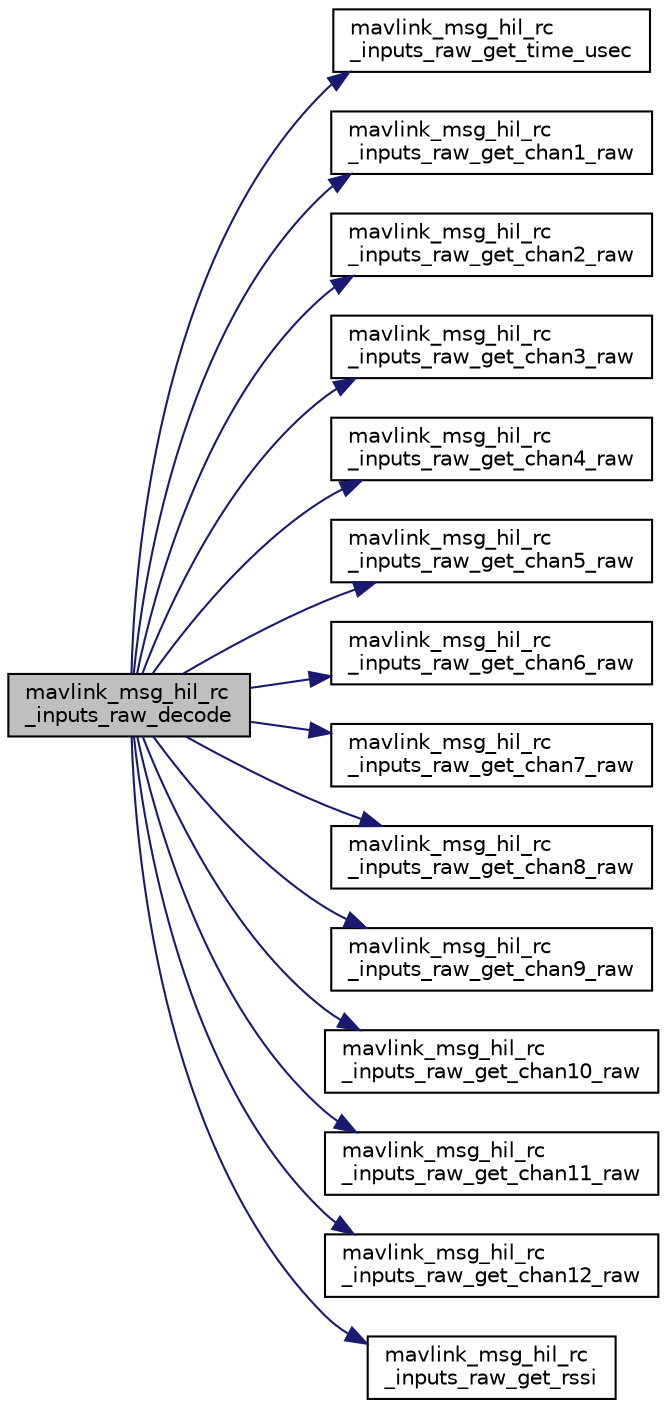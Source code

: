 digraph "mavlink_msg_hil_rc_inputs_raw_decode"
{
 // INTERACTIVE_SVG=YES
  edge [fontname="Helvetica",fontsize="10",labelfontname="Helvetica",labelfontsize="10"];
  node [fontname="Helvetica",fontsize="10",shape=record];
  rankdir="LR";
  Node1 [label="mavlink_msg_hil_rc\l_inputs_raw_decode",height=0.2,width=0.4,color="black", fillcolor="grey75", style="filled" fontcolor="black"];
  Node1 -> Node2 [color="midnightblue",fontsize="10",style="solid",fontname="Helvetica"];
  Node2 [label="mavlink_msg_hil_rc\l_inputs_raw_get_time_usec",height=0.2,width=0.4,color="black", fillcolor="white", style="filled",URL="$mavlink__msg__hil__rc__inputs__raw_8h.html#aa1441ac96d90bf4d0b37c754f41eb726",tooltip="Send a hil_rc_inputs_raw message. "];
  Node1 -> Node3 [color="midnightblue",fontsize="10",style="solid",fontname="Helvetica"];
  Node3 [label="mavlink_msg_hil_rc\l_inputs_raw_get_chan1_raw",height=0.2,width=0.4,color="black", fillcolor="white", style="filled",URL="$mavlink__msg__hil__rc__inputs__raw_8h.html#a29b4fd1496ff568c51df24c0f045c74b",tooltip="Get field chan1_raw from hil_rc_inputs_raw message. "];
  Node1 -> Node4 [color="midnightblue",fontsize="10",style="solid",fontname="Helvetica"];
  Node4 [label="mavlink_msg_hil_rc\l_inputs_raw_get_chan2_raw",height=0.2,width=0.4,color="black", fillcolor="white", style="filled",URL="$mavlink__msg__hil__rc__inputs__raw_8h.html#a9b2f9eb02caf01999b016d7f2fde5cef",tooltip="Get field chan2_raw from hil_rc_inputs_raw message. "];
  Node1 -> Node5 [color="midnightblue",fontsize="10",style="solid",fontname="Helvetica"];
  Node5 [label="mavlink_msg_hil_rc\l_inputs_raw_get_chan3_raw",height=0.2,width=0.4,color="black", fillcolor="white", style="filled",URL="$mavlink__msg__hil__rc__inputs__raw_8h.html#a288c9ec68abc7436d3f24a7542e0b2af",tooltip="Get field chan3_raw from hil_rc_inputs_raw message. "];
  Node1 -> Node6 [color="midnightblue",fontsize="10",style="solid",fontname="Helvetica"];
  Node6 [label="mavlink_msg_hil_rc\l_inputs_raw_get_chan4_raw",height=0.2,width=0.4,color="black", fillcolor="white", style="filled",URL="$mavlink__msg__hil__rc__inputs__raw_8h.html#ad335798f0840eb5e22ebb3430e689f0f",tooltip="Get field chan4_raw from hil_rc_inputs_raw message. "];
  Node1 -> Node7 [color="midnightblue",fontsize="10",style="solid",fontname="Helvetica"];
  Node7 [label="mavlink_msg_hil_rc\l_inputs_raw_get_chan5_raw",height=0.2,width=0.4,color="black", fillcolor="white", style="filled",URL="$mavlink__msg__hil__rc__inputs__raw_8h.html#adfeed34242bbb212ff75d19a41f23e49",tooltip="Get field chan5_raw from hil_rc_inputs_raw message. "];
  Node1 -> Node8 [color="midnightblue",fontsize="10",style="solid",fontname="Helvetica"];
  Node8 [label="mavlink_msg_hil_rc\l_inputs_raw_get_chan6_raw",height=0.2,width=0.4,color="black", fillcolor="white", style="filled",URL="$mavlink__msg__hil__rc__inputs__raw_8h.html#a97f2446aa565f9aaf44eb76ce99e482c",tooltip="Get field chan6_raw from hil_rc_inputs_raw message. "];
  Node1 -> Node9 [color="midnightblue",fontsize="10",style="solid",fontname="Helvetica"];
  Node9 [label="mavlink_msg_hil_rc\l_inputs_raw_get_chan7_raw",height=0.2,width=0.4,color="black", fillcolor="white", style="filled",URL="$mavlink__msg__hil__rc__inputs__raw_8h.html#a574781b743e0ade6d731bdd84cef7aaf",tooltip="Get field chan7_raw from hil_rc_inputs_raw message. "];
  Node1 -> Node10 [color="midnightblue",fontsize="10",style="solid",fontname="Helvetica"];
  Node10 [label="mavlink_msg_hil_rc\l_inputs_raw_get_chan8_raw",height=0.2,width=0.4,color="black", fillcolor="white", style="filled",URL="$mavlink__msg__hil__rc__inputs__raw_8h.html#aa426b9fedd727d51fe1ad6ba0597dee7",tooltip="Get field chan8_raw from hil_rc_inputs_raw message. "];
  Node1 -> Node11 [color="midnightblue",fontsize="10",style="solid",fontname="Helvetica"];
  Node11 [label="mavlink_msg_hil_rc\l_inputs_raw_get_chan9_raw",height=0.2,width=0.4,color="black", fillcolor="white", style="filled",URL="$mavlink__msg__hil__rc__inputs__raw_8h.html#a675069e865fd3b780cb349d5692e47e7",tooltip="Get field chan9_raw from hil_rc_inputs_raw message. "];
  Node1 -> Node12 [color="midnightblue",fontsize="10",style="solid",fontname="Helvetica"];
  Node12 [label="mavlink_msg_hil_rc\l_inputs_raw_get_chan10_raw",height=0.2,width=0.4,color="black", fillcolor="white", style="filled",URL="$mavlink__msg__hil__rc__inputs__raw_8h.html#ab8f02bd52aa5f9d2a544aa38879dd5da",tooltip="Get field chan10_raw from hil_rc_inputs_raw message. "];
  Node1 -> Node13 [color="midnightblue",fontsize="10",style="solid",fontname="Helvetica"];
  Node13 [label="mavlink_msg_hil_rc\l_inputs_raw_get_chan11_raw",height=0.2,width=0.4,color="black", fillcolor="white", style="filled",URL="$mavlink__msg__hil__rc__inputs__raw_8h.html#ac9f7c7a03393d25336973aa6eb7f9010",tooltip="Get field chan11_raw from hil_rc_inputs_raw message. "];
  Node1 -> Node14 [color="midnightblue",fontsize="10",style="solid",fontname="Helvetica"];
  Node14 [label="mavlink_msg_hil_rc\l_inputs_raw_get_chan12_raw",height=0.2,width=0.4,color="black", fillcolor="white", style="filled",URL="$mavlink__msg__hil__rc__inputs__raw_8h.html#afa8f8cc7e97b6ba4e6ddf28e634350ef",tooltip="Get field chan12_raw from hil_rc_inputs_raw message. "];
  Node1 -> Node15 [color="midnightblue",fontsize="10",style="solid",fontname="Helvetica"];
  Node15 [label="mavlink_msg_hil_rc\l_inputs_raw_get_rssi",height=0.2,width=0.4,color="black", fillcolor="white", style="filled",URL="$mavlink__msg__hil__rc__inputs__raw_8h.html#a42ee562ae2a19ecd2ab5b5947bab79d0",tooltip="Get field rssi from hil_rc_inputs_raw message. "];
}
